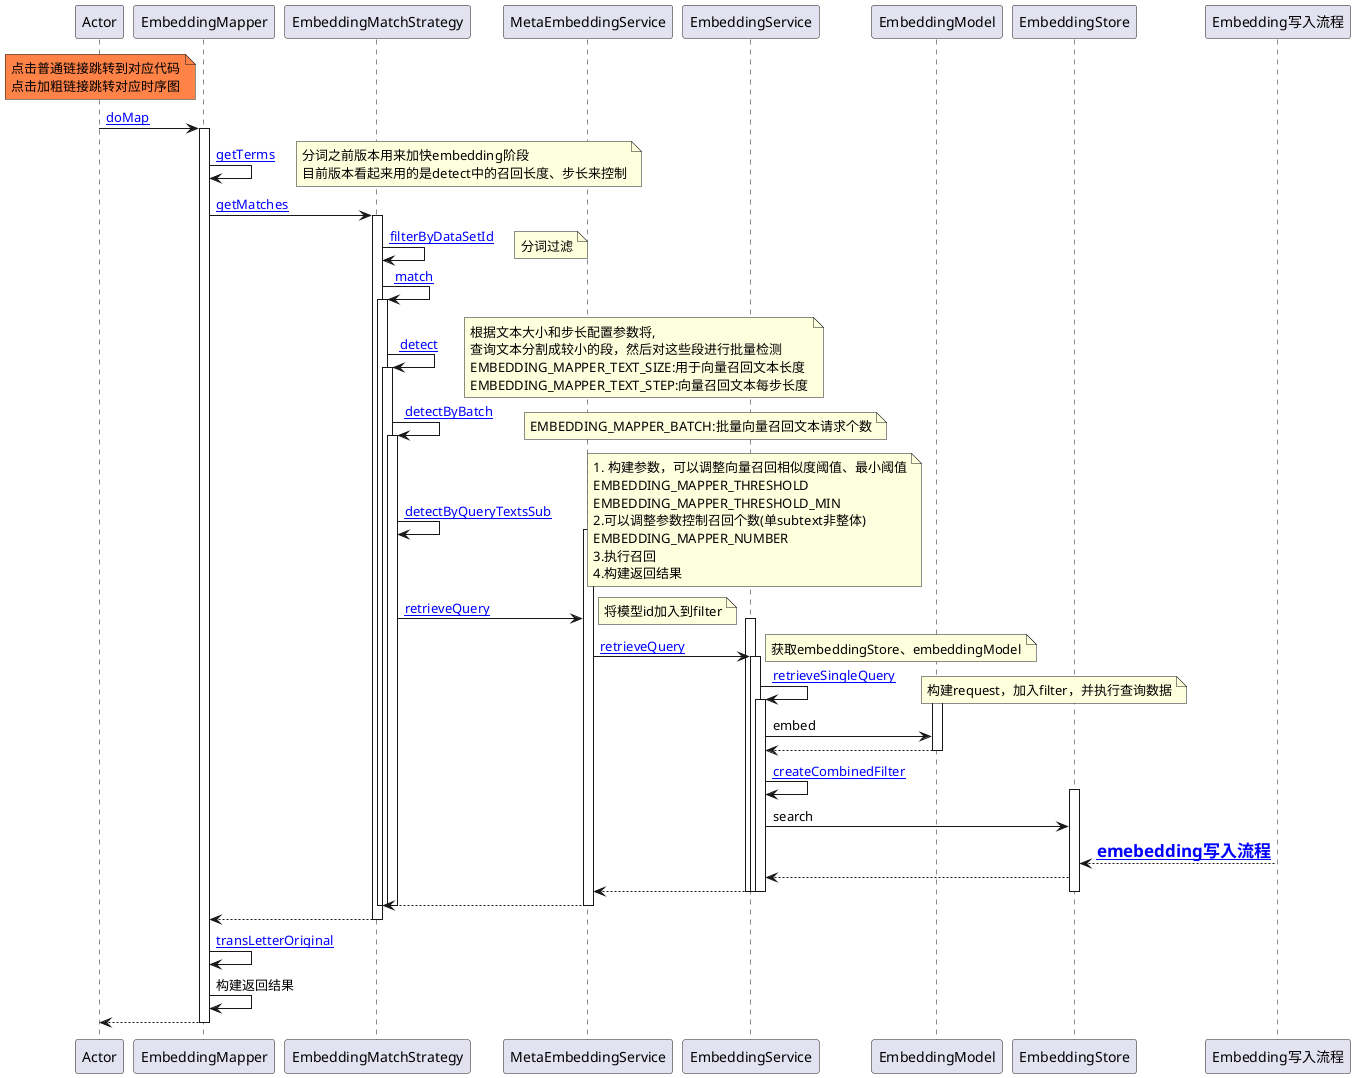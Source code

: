 @startuml
!define PROJECT_DIR ..\..
!define HEADLESS_DIR PROJECT_DIR\headless\chat\src\main\java\com\tencent\supersonic\headless
!define COMMON_DIR  PROJECT_DIR\common\src\main\java\com\tencent\supersonic\common
!define EmbeddingMapper_PATH HEADLESS_DIR\chat\mapper\EmbeddingMapper.java
!define EmbeddingMatchStrategy_PATH HEADLESS_DIR\chat\mapper\EmbeddingMatchStrategy.java
!define MetaEmbeddingService_PATH HEADLESS_DIR\chat\knowledge\MetaEmbeddingService.java
!define EmbeddingService_PATH COMMON_DIR\service\impl\EmbeddingServiceImpl.java
!define HanlpHelper_PATH HEADLESS_DIR\chat\knowledge\helper\HanlpHelper.java

participant Actor
note over Actor #FF8247
点击普通链接跳转到对应代码
点击加粗链接跳转对应时序图
end note
Actor -> EmbeddingMapper: [[EmbeddingMapper_PATH#doMap doMap]]
  activate EmbeddingMapper
    EmbeddingMapper -> EmbeddingMapper : [[EmbeddingMatchStrategy_PATH#getTerms getTerms]]
    note right
    分词之前版本用来加快embedding阶段
    目前版本看起来用的是detect中的召回长度、步长来控制
    end note
    EmbeddingMapper -> EmbeddingMatchStrategy : [[EmbeddingMatchStrategy_PATH#getMatches getMatches]]
    activate EmbeddingMatchStrategy
      EmbeddingMatchStrategy -> EmbeddingMatchStrategy : [[EmbeddingMatchStrategy_PATH#filterByDataSetId filterByDataSetId]]
      note right: 分词过滤
      EmbeddingMatchStrategy -> EmbeddingMatchStrategy: [[EmbeddingMatchStrategy_PATH#match match]]
      activate EmbeddingMatchStrategy
        EmbeddingMatchStrategy -> EmbeddingMatchStrategy : [[EmbeddingMatchStrategy_PATH#detect detect]]
        note right
        根据文本大小和步长配置参数将,
        查询文本分割成较小的段，然后对这些段进行批量检测
        EMBEDDING_MAPPER_TEXT_SIZE:用于向量召回文本长度
        EMBEDDING_MAPPER_TEXT_STEP:向量召回文本每步长度
        end note
        activate EmbeddingMatchStrategy
          EmbeddingMatchStrategy -> EmbeddingMatchStrategy: [[EmbeddingMatchStrategy_PATH#detectByBatch detectByBatch]]
          note right: EMBEDDING_MAPPER_BATCH:批量向量召回文本请求个数
          activate EmbeddingMatchStrategy
            EmbeddingMatchStrategy -> EmbeddingMatchStrategy: [[EmbeddingMatchStrategy_PATH#detectByQueryTextsSub detectByQueryTextsSub]]
            note right
            1. 构建参数，可以调整向量召回相似度阈值、最小阈值
            EMBEDDING_MAPPER_THRESHOLD
            EMBEDDING_MAPPER_THRESHOLD_MIN
            2.可以调整参数控制召回个数(单subtext非整体)
            EMBEDDING_MAPPER_NUMBER
            3.执行召回
            4.构建返回结果
            end note
            activate MetaEmbeddingService
              EmbeddingMatchStrategy -> MetaEmbeddingService : [[MetaEmbeddingService_PATH#retrieveQuery retrieveQuery]]
              note right:将模型id加入到filter
              activate EmbeddingService
                MetaEmbeddingService -> EmbeddingService: [[EmbeddingService_PATH#retrieveQuery retrieveQuery]]
                note right:获取embeddingStore、embeddingModel
                activate EmbeddingService
                  EmbeddingService -> EmbeddingService: [[EmbeddingService_PATH#retrieveSingleQuery retrieveSingleQuery]]
                  note right: 构建request，加入filter，并执行查询数据
                  activate EmbeddingService
                  activate EmbeddingModel
                  EmbeddingService -> EmbeddingModel: embed
                  EmbeddingModel --> EmbeddingService
                  deactivate EmbeddingModel
                  EmbeddingService -> EmbeddingService: [[EmbeddingService_PATH#createCombinedFilter createCombinedFilter]]
                  activate EmbeddingStore
                  EmbeddingService -> EmbeddingStore: search
                  Embedding写入流程 --> EmbeddingStore: <size 17>**[[EmbeddingService_PATH#createCombinedFilter emebedding写入流程]]**</size>
                  EmbeddingStore --> EmbeddingService
                  EmbeddingService-->MetaEmbeddingService
                  deactivate EmbeddingStore
                  deactivate EmbeddingService
                deactivate EmbeddingService
              deactivate EmbeddingService
            MetaEmbeddingService --> EmbeddingMatchStrategy
            deactivate MetaEmbeddingService
          deactivate EmbeddingMatchStrategy
          deactivate EmbeddingMatchStrategy
deactivate EmbeddingMatchStrategy
EmbeddingMatchStrategy --> EmbeddingMapper
deactivate EmbeddingMatchStrategy
EmbeddingMapper -> EmbeddingMapper : [[HanlpHelper_PATH#transLetterOriginal transLetterOriginal]]
EmbeddingMapper -> EmbeddingMapper : 构建返回结果

return
@enduml
